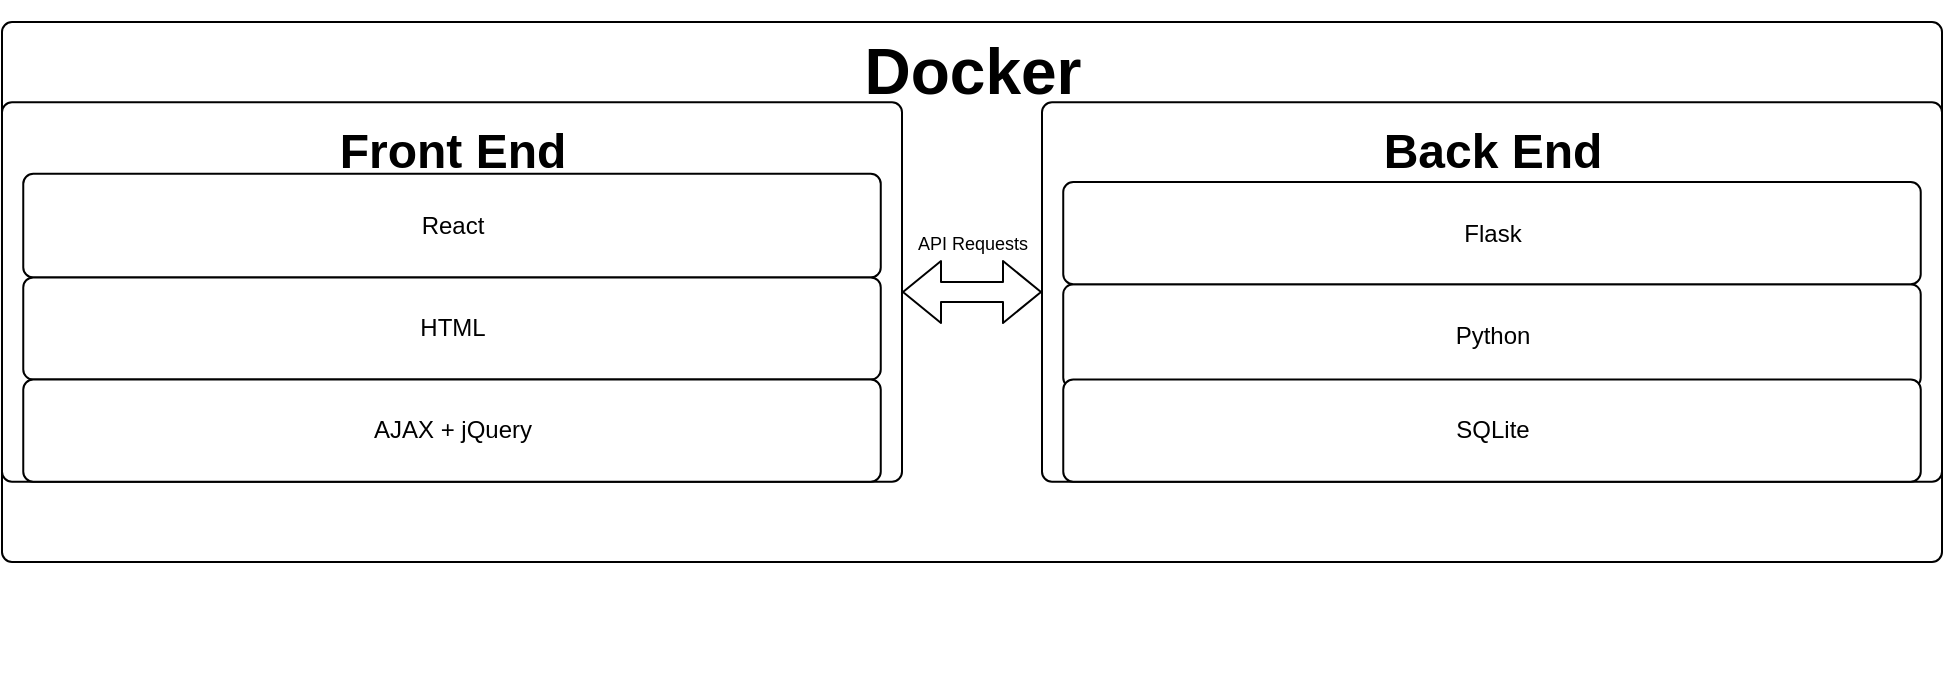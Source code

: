 <mxfile version="14.4.3" type="device"><diagram id="R2lEEEUBdFMjLlhIrx00" name="Page-1"><mxGraphModel dx="1079" dy="1173" grid="1" gridSize="10" guides="1" tooltips="1" connect="1" arrows="1" fold="1" page="1" pageScale="1" pageWidth="850" pageHeight="1100" math="0" shadow="0" extFonts="Permanent Marker^https://fonts.googleapis.com/css?family=Permanent+Marker"><root><mxCell id="0"/><mxCell id="1" parent="0"/><mxCell id="l93RtlX1ZdTzQvJj0eQo-22" value="" style="group" vertex="1" connectable="0" parent="1"><mxGeometry x="390" y="300" width="970" height="330" as="geometry"/></mxCell><mxCell id="l93RtlX1ZdTzQvJj0eQo-16" value="" style="rounded=1;absoluteArcSize=1;html=1;arcSize=10;container=0;" vertex="1" parent="l93RtlX1ZdTzQvJj0eQo-22"><mxGeometry width="970" height="270" as="geometry"/></mxCell><mxCell id="l93RtlX1ZdTzQvJj0eQo-17" value="" style="html=1;shape=mxgraph.er.anchor;whiteSpace=wrap;" vertex="1" parent="l93RtlX1ZdTzQvJj0eQo-22"><mxGeometry width="485" height="330" as="geometry"/></mxCell><mxCell id="l93RtlX1ZdTzQvJj0eQo-19" value="&lt;h1&gt;&lt;font style=&quot;font-size: 32px&quot;&gt;Docker&lt;/font&gt;&lt;/h1&gt;" style="text;html=1;align=center;verticalAlign=middle;resizable=0;points=[];autosize=1;" vertex="1" parent="l93RtlX1ZdTzQvJj0eQo-22"><mxGeometry x="425" width="120" height="50" as="geometry"/></mxCell><mxCell id="l93RtlX1ZdTzQvJj0eQo-21" value="" style="group" vertex="1" connectable="0" parent="l93RtlX1ZdTzQvJj0eQo-22"><mxGeometry y="40.129" width="970" height="189.75" as="geometry"/></mxCell><mxCell id="l93RtlX1ZdTzQvJj0eQo-1" value="" style="rounded=1;absoluteArcSize=1;html=1;arcSize=10;" vertex="1" parent="l93RtlX1ZdTzQvJj0eQo-21"><mxGeometry width="450" height="189.75" as="geometry"/></mxCell><mxCell id="l93RtlX1ZdTzQvJj0eQo-2" value="main" style="html=1;shape=mxgraph.er.anchor;whiteSpace=wrap;" vertex="1" parent="l93RtlX1ZdTzQvJj0eQo-1"><mxGeometry width="225" height="131.274" as="geometry"/></mxCell><mxCell id="l93RtlX1ZdTzQvJj0eQo-4" value="React" style="rounded=1;absoluteArcSize=1;html=1;arcSize=10;whiteSpace=wrap;points=[];strokeColor=inherit;fillColor=inherit;" vertex="1" parent="l93RtlX1ZdTzQvJj0eQo-1"><mxGeometry x="10.63" y="35.749" width="428.75" height="51.824" as="geometry"/></mxCell><mxCell id="l93RtlX1ZdTzQvJj0eQo-3" value="HTML" style="rounded=1;absoluteArcSize=1;html=1;arcSize=10;whiteSpace=wrap;points=[];strokeColor=inherit;fillColor=inherit;" vertex="1" parent="l93RtlX1ZdTzQvJj0eQo-1"><mxGeometry x="10.63" y="87.573" width="428.75" height="51.087" as="geometry"/></mxCell><mxCell id="l93RtlX1ZdTzQvJj0eQo-5" value="AJAX + jQuery" style="rounded=1;absoluteArcSize=1;html=1;arcSize=10;whiteSpace=wrap;points=[];strokeColor=inherit;fillColor=inherit;" vertex="1" parent="l93RtlX1ZdTzQvJj0eQo-1"><mxGeometry x="10.63" y="138.66" width="428.75" height="51.087" as="geometry"/></mxCell><mxCell id="l93RtlX1ZdTzQvJj0eQo-6" value="&lt;h1&gt;Front End&lt;/h1&gt;" style="text;html=1;align=center;verticalAlign=middle;resizable=0;points=[];autosize=1;" vertex="1" parent="l93RtlX1ZdTzQvJj0eQo-1"><mxGeometry x="160" width="130" height="50" as="geometry"/></mxCell><mxCell id="l93RtlX1ZdTzQvJj0eQo-7" value="" style="rounded=1;absoluteArcSize=1;html=1;arcSize=10;" vertex="1" parent="l93RtlX1ZdTzQvJj0eQo-21"><mxGeometry x="520" width="450" height="189.75" as="geometry"/></mxCell><mxCell id="l93RtlX1ZdTzQvJj0eQo-8" value="main" style="html=1;shape=mxgraph.er.anchor;whiteSpace=wrap;" vertex="1" parent="l93RtlX1ZdTzQvJj0eQo-7"><mxGeometry width="225" height="131.274" as="geometry"/></mxCell><mxCell id="l93RtlX1ZdTzQvJj0eQo-9" value="Python" style="rounded=1;absoluteArcSize=1;html=1;arcSize=10;whiteSpace=wrap;points=[];strokeColor=inherit;fillColor=inherit;" vertex="1" parent="l93RtlX1ZdTzQvJj0eQo-7"><mxGeometry x="10.62" y="90.959" width="428.75" height="51.824" as="geometry"/></mxCell><mxCell id="l93RtlX1ZdTzQvJj0eQo-10" value="Flask" style="rounded=1;absoluteArcSize=1;html=1;arcSize=10;whiteSpace=wrap;points=[];strokeColor=inherit;fillColor=inherit;" vertex="1" parent="l93RtlX1ZdTzQvJj0eQo-7"><mxGeometry x="10.62" y="39.873" width="428.75" height="51.087" as="geometry"/></mxCell><mxCell id="l93RtlX1ZdTzQvJj0eQo-11" value="SQLite" style="rounded=1;absoluteArcSize=1;html=1;arcSize=10;whiteSpace=wrap;points=[];strokeColor=inherit;fillColor=inherit;" vertex="1" parent="l93RtlX1ZdTzQvJj0eQo-7"><mxGeometry x="10.63" y="138.66" width="428.75" height="51.087" as="geometry"/></mxCell><mxCell id="l93RtlX1ZdTzQvJj0eQo-12" value="&lt;h1&gt;Back End&lt;/h1&gt;" style="text;html=1;align=center;verticalAlign=middle;resizable=0;points=[];autosize=1;" vertex="1" parent="l93RtlX1ZdTzQvJj0eQo-7"><mxGeometry x="165" width="120" height="50" as="geometry"/></mxCell><mxCell id="l93RtlX1ZdTzQvJj0eQo-14" value="" style="shape=flexArrow;endArrow=classic;startArrow=classic;html=1;exitX=1;exitY=0.5;exitDx=0;exitDy=0;entryX=0;entryY=0.5;entryDx=0;entryDy=0;" edge="1" parent="l93RtlX1ZdTzQvJj0eQo-21" source="l93RtlX1ZdTzQvJj0eQo-1" target="l93RtlX1ZdTzQvJj0eQo-7"><mxGeometry width="50" height="50" relative="1" as="geometry"><mxPoint x="440" y="41.25" as="sourcePoint"/><mxPoint x="490" as="targetPoint"/></mxGeometry></mxCell><mxCell id="l93RtlX1ZdTzQvJj0eQo-15" value="&lt;font style=&quot;font-size: 9px&quot;&gt;API Requests&lt;/font&gt;" style="text;html=1;align=center;verticalAlign=middle;resizable=0;points=[];autosize=1;" vertex="1" parent="l93RtlX1ZdTzQvJj0eQo-22"><mxGeometry x="450" y="100" width="70" height="20" as="geometry"/></mxCell></root></mxGraphModel></diagram></mxfile>